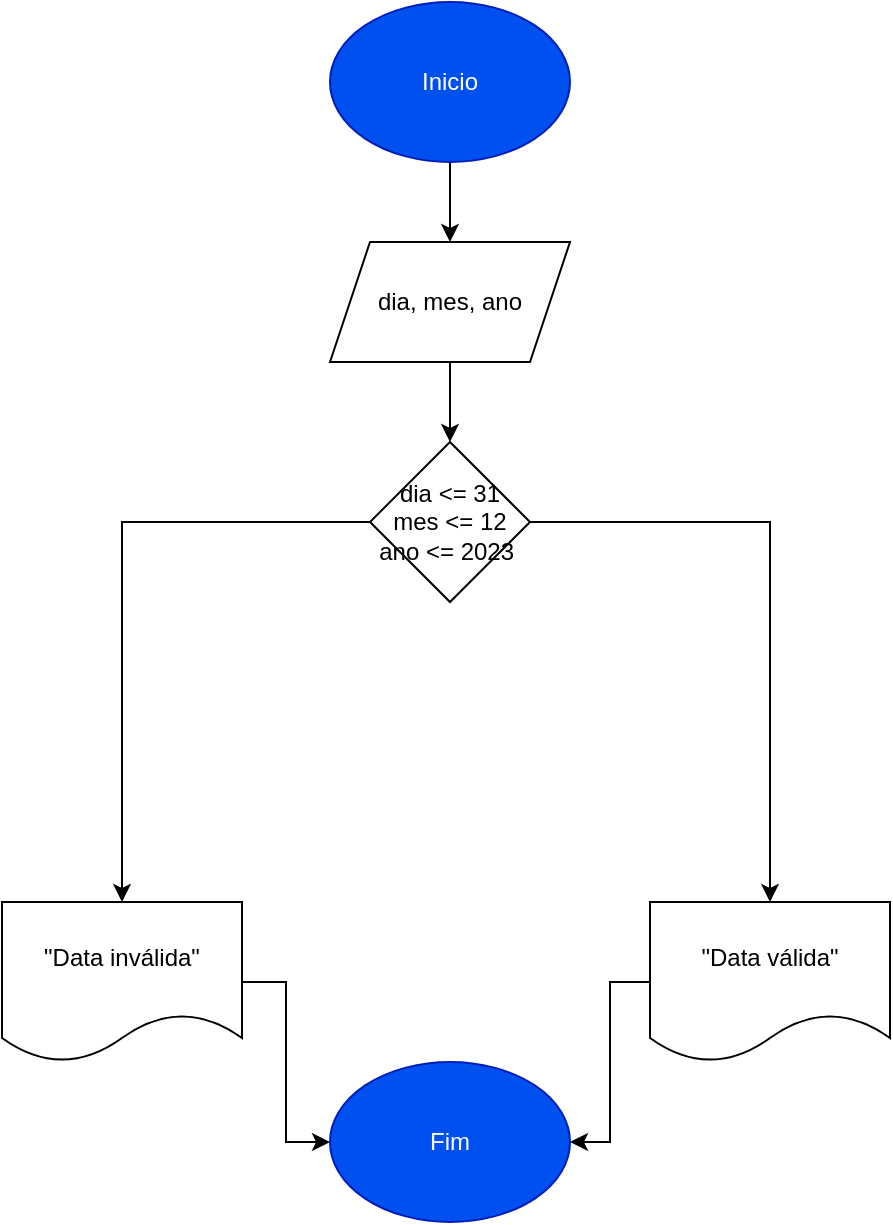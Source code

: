 <mxfile version="21.3.4" type="device">
  <diagram name="Página-1" id="jQYbMf_T6P1TTiZ4HPNV">
    <mxGraphModel dx="1393" dy="807" grid="1" gridSize="10" guides="1" tooltips="1" connect="1" arrows="1" fold="1" page="1" pageScale="1" pageWidth="827" pageHeight="1169" math="0" shadow="0">
      <root>
        <mxCell id="0" />
        <mxCell id="1" parent="0" />
        <mxCell id="QYx6qpi-4Dpqdyy4OYUt-8" value="" style="edgeStyle=orthogonalEdgeStyle;rounded=0;orthogonalLoop=1;jettySize=auto;html=1;" edge="1" parent="1" source="QYx6qpi-4Dpqdyy4OYUt-1" target="QYx6qpi-4Dpqdyy4OYUt-6">
          <mxGeometry relative="1" as="geometry" />
        </mxCell>
        <mxCell id="QYx6qpi-4Dpqdyy4OYUt-1" value="Inicio" style="ellipse;whiteSpace=wrap;html=1;fillColor=#0050ef;fontColor=#ffffff;strokeColor=#001DBC;" vertex="1" parent="1">
          <mxGeometry x="354" y="90" width="120" height="80" as="geometry" />
        </mxCell>
        <mxCell id="QYx6qpi-4Dpqdyy4OYUt-46" value="" style="edgeStyle=orthogonalEdgeStyle;rounded=0;orthogonalLoop=1;jettySize=auto;html=1;" edge="1" parent="1" source="QYx6qpi-4Dpqdyy4OYUt-6" target="QYx6qpi-4Dpqdyy4OYUt-11">
          <mxGeometry relative="1" as="geometry" />
        </mxCell>
        <mxCell id="QYx6qpi-4Dpqdyy4OYUt-6" value="dia, mes, ano" style="shape=parallelogram;perimeter=parallelogramPerimeter;whiteSpace=wrap;html=1;fixedSize=1;" vertex="1" parent="1">
          <mxGeometry x="354" y="210" width="120" height="60" as="geometry" />
        </mxCell>
        <mxCell id="QYx6qpi-4Dpqdyy4OYUt-12" value="" style="edgeStyle=orthogonalEdgeStyle;rounded=0;orthogonalLoop=1;jettySize=auto;html=1;" edge="1" parent="1" target="QYx6qpi-4Dpqdyy4OYUt-11">
          <mxGeometry relative="1" as="geometry">
            <mxPoint x="414" y="370" as="sourcePoint" />
          </mxGeometry>
        </mxCell>
        <mxCell id="QYx6qpi-4Dpqdyy4OYUt-14" value="" style="edgeStyle=orthogonalEdgeStyle;rounded=0;orthogonalLoop=1;jettySize=auto;html=1;" edge="1" parent="1" source="QYx6qpi-4Dpqdyy4OYUt-11" target="QYx6qpi-4Dpqdyy4OYUt-13">
          <mxGeometry relative="1" as="geometry" />
        </mxCell>
        <mxCell id="QYx6qpi-4Dpqdyy4OYUt-16" value="" style="edgeStyle=orthogonalEdgeStyle;rounded=0;orthogonalLoop=1;jettySize=auto;html=1;" edge="1" parent="1" source="QYx6qpi-4Dpqdyy4OYUt-11" target="QYx6qpi-4Dpqdyy4OYUt-15">
          <mxGeometry relative="1" as="geometry" />
        </mxCell>
        <mxCell id="QYx6qpi-4Dpqdyy4OYUt-11" value="dia &amp;lt;= 31&lt;br&gt;mes &amp;lt;= 12&lt;br&gt;ano &amp;lt;= 2023&amp;nbsp;" style="rhombus;whiteSpace=wrap;html=1;" vertex="1" parent="1">
          <mxGeometry x="374" y="310" width="80" height="80" as="geometry" />
        </mxCell>
        <mxCell id="QYx6qpi-4Dpqdyy4OYUt-21" value="" style="edgeStyle=orthogonalEdgeStyle;rounded=0;orthogonalLoop=1;jettySize=auto;html=1;" edge="1" parent="1" source="QYx6qpi-4Dpqdyy4OYUt-13" target="QYx6qpi-4Dpqdyy4OYUt-17">
          <mxGeometry relative="1" as="geometry" />
        </mxCell>
        <mxCell id="QYx6qpi-4Dpqdyy4OYUt-13" value="&quot;Data válida&quot;" style="shape=document;whiteSpace=wrap;html=1;boundedLbl=1;" vertex="1" parent="1">
          <mxGeometry x="514" y="540" width="120" height="80" as="geometry" />
        </mxCell>
        <mxCell id="QYx6qpi-4Dpqdyy4OYUt-20" value="" style="edgeStyle=orthogonalEdgeStyle;rounded=0;orthogonalLoop=1;jettySize=auto;html=1;" edge="1" parent="1" source="QYx6qpi-4Dpqdyy4OYUt-15" target="QYx6qpi-4Dpqdyy4OYUt-17">
          <mxGeometry relative="1" as="geometry" />
        </mxCell>
        <mxCell id="QYx6qpi-4Dpqdyy4OYUt-15" value="&quot;Data inválida&quot;" style="shape=document;whiteSpace=wrap;html=1;boundedLbl=1;" vertex="1" parent="1">
          <mxGeometry x="190" y="540" width="120" height="80" as="geometry" />
        </mxCell>
        <mxCell id="QYx6qpi-4Dpqdyy4OYUt-17" value="Fim" style="ellipse;whiteSpace=wrap;html=1;fillColor=#0050ef;fontColor=#ffffff;strokeColor=#001DBC;" vertex="1" parent="1">
          <mxGeometry x="354" y="620" width="120" height="80" as="geometry" />
        </mxCell>
      </root>
    </mxGraphModel>
  </diagram>
</mxfile>
